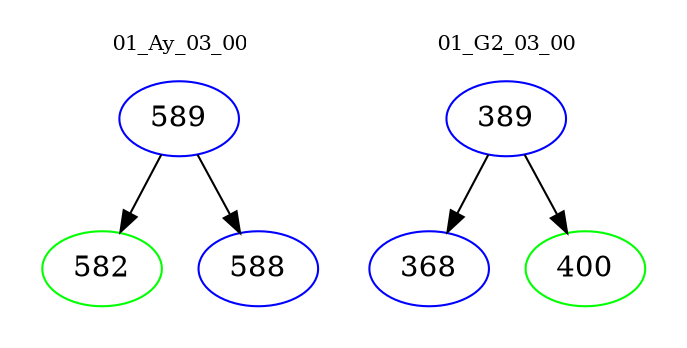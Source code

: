 digraph{
subgraph cluster_0 {
color = white
label = "01_Ay_03_00";
fontsize=10;
T0_589 [label="589", color="blue"]
T0_589 -> T0_582 [color="black"]
T0_582 [label="582", color="green"]
T0_589 -> T0_588 [color="black"]
T0_588 [label="588", color="blue"]
}
subgraph cluster_1 {
color = white
label = "01_G2_03_00";
fontsize=10;
T1_389 [label="389", color="blue"]
T1_389 -> T1_368 [color="black"]
T1_368 [label="368", color="blue"]
T1_389 -> T1_400 [color="black"]
T1_400 [label="400", color="green"]
}
}
